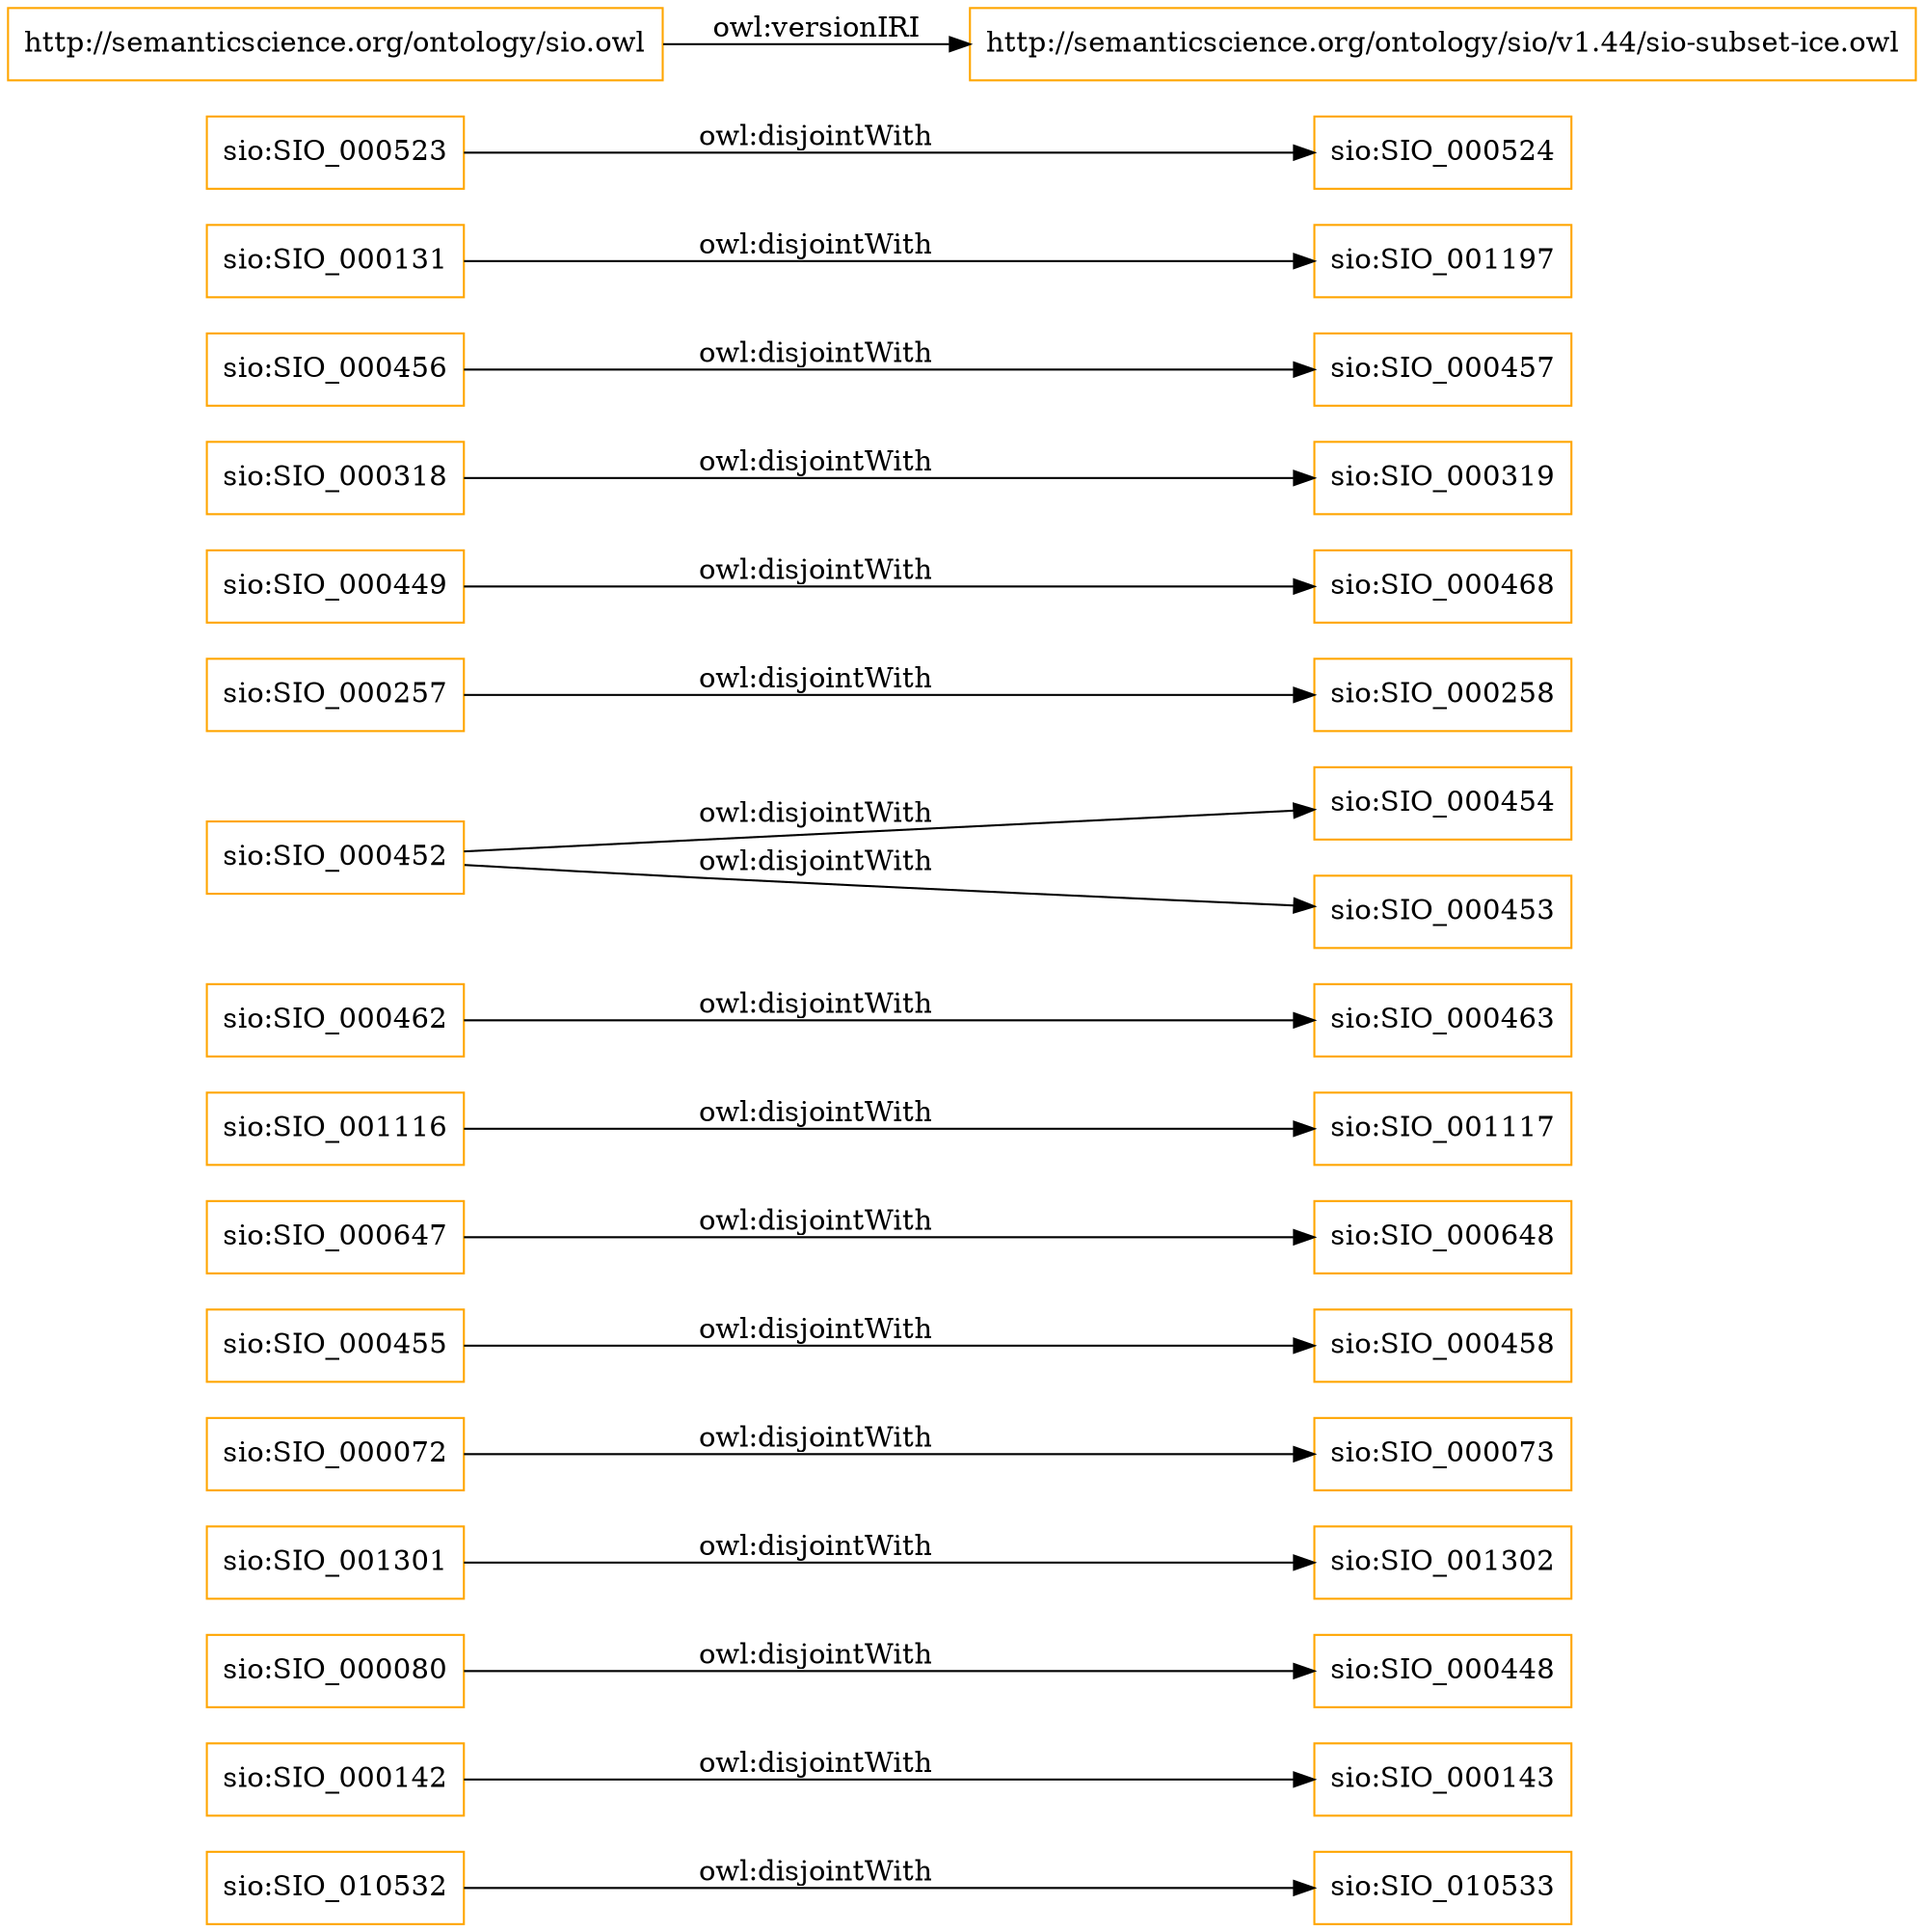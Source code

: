 digraph ar2dtool_diagram { 
rankdir=LR;
size="1501"
node [shape = rectangle, color="orange"]; "sio:SIO_010532" "sio:SIO_000142" "sio:SIO_000448" "sio:SIO_001302" "sio:SIO_000073" "sio:SIO_000458" "sio:SIO_000648" "sio:SIO_001117" "sio:SIO_000463" "sio:SIO_000080" "sio:SIO_000455" "sio:SIO_000452" "sio:SIO_000257" "sio:SIO_000468" "sio:SIO_001301" "sio:SIO_000319" "sio:SIO_000318" "sio:SIO_000457" "sio:SIO_001197" "sio:SIO_000647" "sio:SIO_000524" "sio:SIO_000449" "sio:SIO_001116" "sio:SIO_000454" "sio:SIO_000143" "sio:SIO_010533" "sio:SIO_000453" "sio:SIO_000462" "sio:SIO_000072" "sio:SIO_000131" "sio:SIO_000456" "sio:SIO_000523" "sio:SIO_000258" ; /*classes style*/
	"sio:SIO_000257" -> "sio:SIO_000258" [ label = "owl:disjointWith" ];
	"sio:SIO_001301" -> "sio:SIO_001302" [ label = "owl:disjointWith" ];
	"http://semanticscience.org/ontology/sio.owl" -> "http://semanticscience.org/ontology/sio/v1.44/sio-subset-ice.owl" [ label = "owl:versionIRI" ];
	"sio:SIO_000452" -> "sio:SIO_000453" [ label = "owl:disjointWith" ];
	"sio:SIO_000452" -> "sio:SIO_000454" [ label = "owl:disjointWith" ];
	"sio:SIO_000455" -> "sio:SIO_000458" [ label = "owl:disjointWith" ];
	"sio:SIO_000449" -> "sio:SIO_000468" [ label = "owl:disjointWith" ];
	"sio:SIO_000523" -> "sio:SIO_000524" [ label = "owl:disjointWith" ];
	"sio:SIO_001116" -> "sio:SIO_001117" [ label = "owl:disjointWith" ];
	"sio:SIO_000131" -> "sio:SIO_001197" [ label = "owl:disjointWith" ];
	"sio:SIO_000080" -> "sio:SIO_000448" [ label = "owl:disjointWith" ];
	"sio:SIO_000462" -> "sio:SIO_000463" [ label = "owl:disjointWith" ];
	"sio:SIO_000318" -> "sio:SIO_000319" [ label = "owl:disjointWith" ];
	"sio:SIO_000142" -> "sio:SIO_000143" [ label = "owl:disjointWith" ];
	"sio:SIO_000456" -> "sio:SIO_000457" [ label = "owl:disjointWith" ];
	"sio:SIO_000647" -> "sio:SIO_000648" [ label = "owl:disjointWith" ];
	"sio:SIO_010532" -> "sio:SIO_010533" [ label = "owl:disjointWith" ];
	"sio:SIO_000072" -> "sio:SIO_000073" [ label = "owl:disjointWith" ];

}
